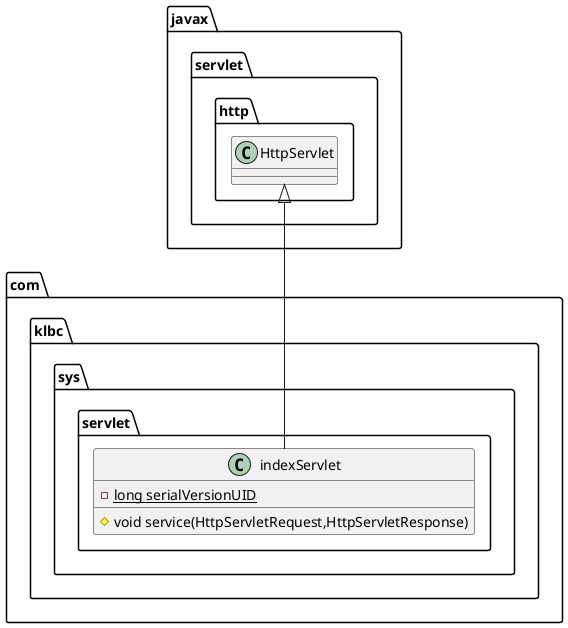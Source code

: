 @startuml
class com.klbc.sys.servlet.indexServlet {
- {static} long serialVersionUID
# void service(HttpServletRequest,HttpServletResponse)
}


javax.servlet.http.HttpServlet <|-- com.klbc.sys.servlet.indexServlet
@enduml